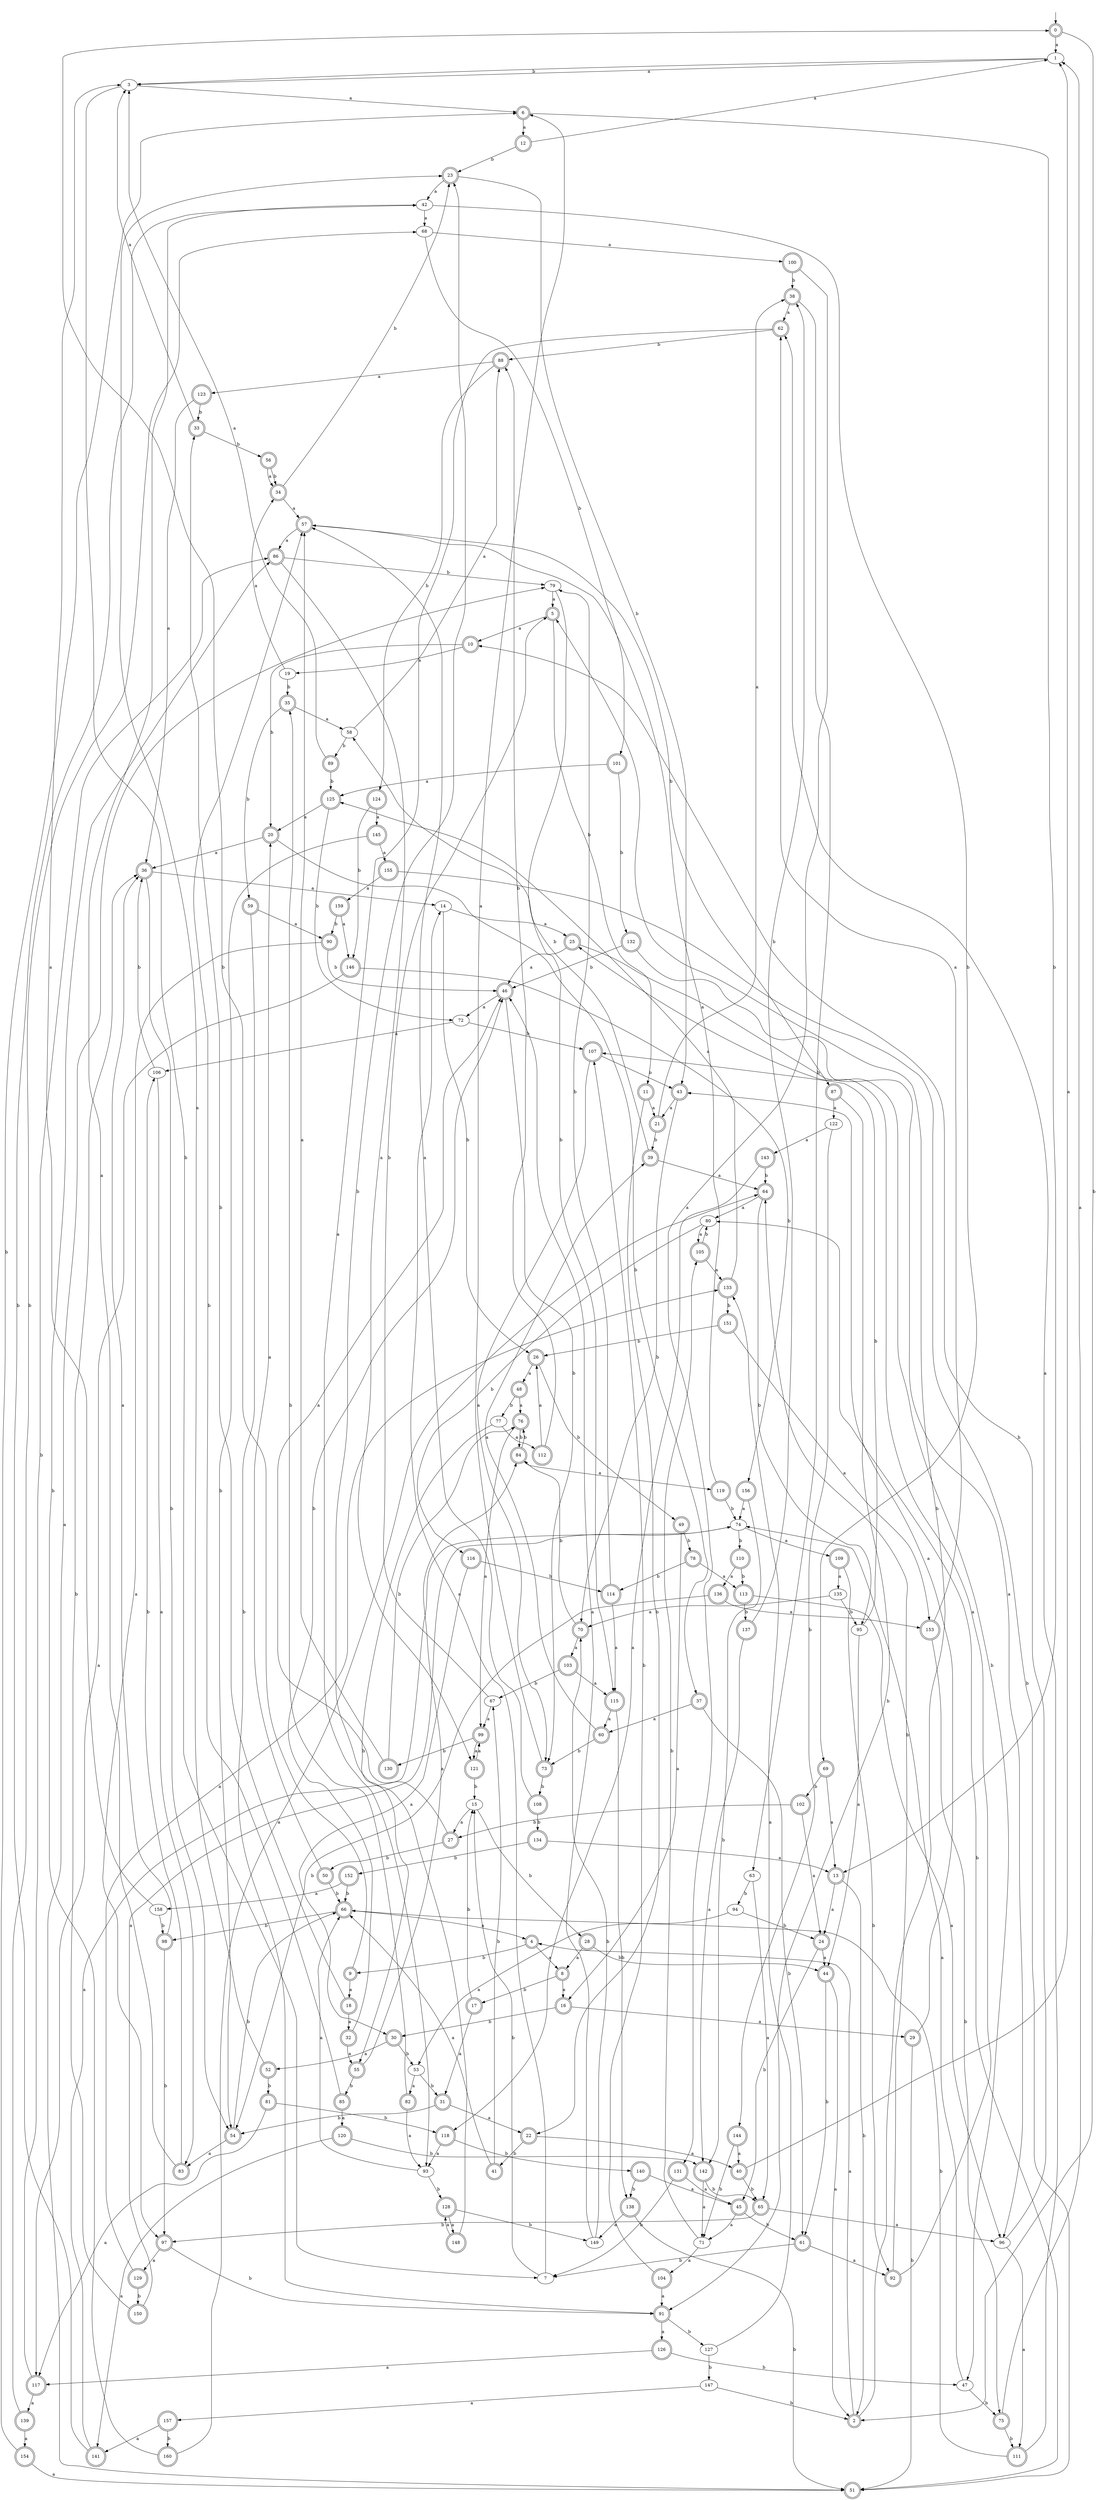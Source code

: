 digraph RandomDFA {
  __start0 [label="", shape=none];
  __start0 -> 0 [label=""];
  0 [shape=circle] [shape=doublecircle]
  0 -> 1 [label="a"]
  0 -> 2 [label="b"]
  1
  1 -> 3 [label="a"]
  1 -> 3 [label="b"]
  2 [shape=doublecircle]
  2 -> 4 [label="a"]
  2 -> 5 [label="b"]
  3
  3 -> 6 [label="a"]
  3 -> 7 [label="b"]
  4 [shape=doublecircle]
  4 -> 8 [label="a"]
  4 -> 9 [label="b"]
  5 [shape=doublecircle]
  5 -> 10 [label="a"]
  5 -> 11 [label="b"]
  6 [shape=doublecircle]
  6 -> 12 [label="a"]
  6 -> 13 [label="b"]
  7
  7 -> 14 [label="a"]
  7 -> 15 [label="b"]
  8 [shape=doublecircle]
  8 -> 16 [label="a"]
  8 -> 17 [label="b"]
  9 [shape=doublecircle]
  9 -> 18 [label="a"]
  9 -> 0 [label="b"]
  10 [shape=doublecircle]
  10 -> 19 [label="a"]
  10 -> 20 [label="b"]
  11 [shape=doublecircle]
  11 -> 21 [label="a"]
  11 -> 22 [label="b"]
  12 [shape=doublecircle]
  12 -> 1 [label="a"]
  12 -> 23 [label="b"]
  13 [shape=doublecircle]
  13 -> 24 [label="a"]
  13 -> 2 [label="b"]
  14
  14 -> 25 [label="a"]
  14 -> 26 [label="b"]
  15
  15 -> 27 [label="a"]
  15 -> 28 [label="b"]
  16 [shape=doublecircle]
  16 -> 29 [label="a"]
  16 -> 30 [label="b"]
  17 [shape=doublecircle]
  17 -> 31 [label="a"]
  17 -> 15 [label="b"]
  18 [shape=doublecircle]
  18 -> 32 [label="a"]
  18 -> 33 [label="b"]
  19
  19 -> 34 [label="a"]
  19 -> 35 [label="b"]
  20 [shape=doublecircle]
  20 -> 36 [label="a"]
  20 -> 37 [label="b"]
  21 [shape=doublecircle]
  21 -> 38 [label="a"]
  21 -> 39 [label="b"]
  22 [shape=doublecircle]
  22 -> 40 [label="a"]
  22 -> 41 [label="b"]
  23 [shape=doublecircle]
  23 -> 42 [label="a"]
  23 -> 43 [label="b"]
  24 [shape=doublecircle]
  24 -> 44 [label="a"]
  24 -> 45 [label="b"]
  25 [shape=doublecircle]
  25 -> 46 [label="a"]
  25 -> 47 [label="b"]
  26 [shape=doublecircle]
  26 -> 48 [label="a"]
  26 -> 49 [label="b"]
  27 [shape=doublecircle]
  27 -> 46 [label="a"]
  27 -> 50 [label="b"]
  28 [shape=doublecircle]
  28 -> 8 [label="a"]
  28 -> 44 [label="b"]
  29 [shape=doublecircle]
  29 -> 43 [label="a"]
  29 -> 51 [label="b"]
  30 [shape=doublecircle]
  30 -> 52 [label="a"]
  30 -> 53 [label="b"]
  31 [shape=doublecircle]
  31 -> 22 [label="a"]
  31 -> 54 [label="b"]
  32 [shape=doublecircle]
  32 -> 55 [label="a"]
  32 -> 46 [label="b"]
  33 [shape=doublecircle]
  33 -> 3 [label="a"]
  33 -> 56 [label="b"]
  34 [shape=doublecircle]
  34 -> 57 [label="a"]
  34 -> 23 [label="b"]
  35 [shape=doublecircle]
  35 -> 58 [label="a"]
  35 -> 59 [label="b"]
  36 [shape=doublecircle]
  36 -> 14 [label="a"]
  36 -> 54 [label="b"]
  37 [shape=doublecircle]
  37 -> 60 [label="a"]
  37 -> 61 [label="b"]
  38 [shape=doublecircle]
  38 -> 62 [label="a"]
  38 -> 63 [label="b"]
  39 [shape=doublecircle]
  39 -> 64 [label="a"]
  39 -> 58 [label="b"]
  40 [shape=doublecircle]
  40 -> 1 [label="a"]
  40 -> 65 [label="b"]
  41 [shape=doublecircle]
  41 -> 66 [label="a"]
  41 -> 67 [label="b"]
  42
  42 -> 68 [label="a"]
  42 -> 69 [label="b"]
  43 [shape=doublecircle]
  43 -> 21 [label="a"]
  43 -> 70 [label="b"]
  44 [shape=doublecircle]
  44 -> 2 [label="a"]
  44 -> 61 [label="b"]
  45 [shape=doublecircle]
  45 -> 71 [label="a"]
  45 -> 61 [label="b"]
  46 [shape=doublecircle]
  46 -> 72 [label="a"]
  46 -> 73 [label="b"]
  47
  47 -> 74 [label="a"]
  47 -> 75 [label="b"]
  48 [shape=doublecircle]
  48 -> 76 [label="a"]
  48 -> 77 [label="b"]
  49 [shape=doublecircle]
  49 -> 16 [label="a"]
  49 -> 78 [label="b"]
  50 [shape=doublecircle]
  50 -> 20 [label="a"]
  50 -> 66 [label="b"]
  51 [shape=doublecircle]
  51 -> 79 [label="a"]
  51 -> 80 [label="b"]
  52 [shape=doublecircle]
  52 -> 23 [label="a"]
  52 -> 81 [label="b"]
  53
  53 -> 82 [label="a"]
  53 -> 31 [label="b"]
  54 [shape=doublecircle]
  54 -> 83 [label="a"]
  54 -> 66 [label="b"]
  55 [shape=doublecircle]
  55 -> 84 [label="a"]
  55 -> 85 [label="b"]
  56 [shape=doublecircle]
  56 -> 34 [label="a"]
  56 -> 34 [label="b"]
  57 [shape=doublecircle]
  57 -> 86 [label="a"]
  57 -> 87 [label="b"]
  58
  58 -> 88 [label="a"]
  58 -> 89 [label="b"]
  59 [shape=doublecircle]
  59 -> 90 [label="a"]
  59 -> 91 [label="b"]
  60 [shape=doublecircle]
  60 -> 39 [label="a"]
  60 -> 73 [label="b"]
  61 [shape=doublecircle]
  61 -> 92 [label="a"]
  61 -> 7 [label="b"]
  62 [shape=doublecircle]
  62 -> 93 [label="a"]
  62 -> 88 [label="b"]
  63
  63 -> 65 [label="a"]
  63 -> 94 [label="b"]
  64 [shape=doublecircle]
  64 -> 80 [label="a"]
  64 -> 95 [label="b"]
  65 [shape=doublecircle]
  65 -> 96 [label="a"]
  65 -> 97 [label="b"]
  66 [shape=doublecircle]
  66 -> 4 [label="a"]
  66 -> 98 [label="b"]
  67
  67 -> 99 [label="a"]
  67 -> 5 [label="b"]
  68
  68 -> 100 [label="a"]
  68 -> 101 [label="b"]
  69 [shape=doublecircle]
  69 -> 13 [label="a"]
  69 -> 102 [label="b"]
  70 [shape=doublecircle]
  70 -> 103 [label="a"]
  70 -> 84 [label="b"]
  71
  71 -> 104 [label="a"]
  71 -> 105 [label="b"]
  72
  72 -> 106 [label="a"]
  72 -> 107 [label="b"]
  73 [shape=doublecircle]
  73 -> 6 [label="a"]
  73 -> 108 [label="b"]
  74
  74 -> 109 [label="a"]
  74 -> 110 [label="b"]
  75 [shape=doublecircle]
  75 -> 1 [label="a"]
  75 -> 111 [label="b"]
  76 [shape=doublecircle]
  76 -> 99 [label="a"]
  76 -> 84 [label="b"]
  77
  77 -> 112 [label="a"]
  77 -> 55 [label="b"]
  78 [shape=doublecircle]
  78 -> 113 [label="a"]
  78 -> 114 [label="b"]
  79
  79 -> 5 [label="a"]
  79 -> 115 [label="b"]
  80
  80 -> 105 [label="a"]
  80 -> 116 [label="b"]
  81 [shape=doublecircle]
  81 -> 117 [label="a"]
  81 -> 118 [label="b"]
  82 [shape=doublecircle]
  82 -> 93 [label="a"]
  82 -> 35 [label="b"]
  83 [shape=doublecircle]
  83 -> 42 [label="a"]
  83 -> 106 [label="b"]
  84 [shape=doublecircle]
  84 -> 119 [label="a"]
  84 -> 76 [label="b"]
  85 [shape=doublecircle]
  85 -> 120 [label="a"]
  85 -> 57 [label="b"]
  86 [shape=doublecircle]
  86 -> 121 [label="a"]
  86 -> 79 [label="b"]
  87 [shape=doublecircle]
  87 -> 122 [label="a"]
  87 -> 91 [label="b"]
  88 [shape=doublecircle]
  88 -> 123 [label="a"]
  88 -> 124 [label="b"]
  89 [shape=doublecircle]
  89 -> 3 [label="a"]
  89 -> 125 [label="b"]
  90 [shape=doublecircle]
  90 -> 97 [label="a"]
  90 -> 46 [label="b"]
  91 [shape=doublecircle]
  91 -> 126 [label="a"]
  91 -> 127 [label="b"]
  92 [shape=doublecircle]
  92 -> 25 [label="a"]
  92 -> 64 [label="b"]
  93
  93 -> 66 [label="a"]
  93 -> 128 [label="b"]
  94
  94 -> 53 [label="a"]
  94 -> 24 [label="b"]
  95
  95 -> 44 [label="a"]
  95 -> 107 [label="b"]
  96
  96 -> 111 [label="a"]
  96 -> 10 [label="b"]
  97 [shape=doublecircle]
  97 -> 129 [label="a"]
  97 -> 91 [label="b"]
  98 [shape=doublecircle]
  98 -> 36 [label="a"]
  98 -> 97 [label="b"]
  99 [shape=doublecircle]
  99 -> 121 [label="a"]
  99 -> 130 [label="b"]
  100 [shape=doublecircle]
  100 -> 131 [label="a"]
  100 -> 38 [label="b"]
  101 [shape=doublecircle]
  101 -> 125 [label="a"]
  101 -> 132 [label="b"]
  102 [shape=doublecircle]
  102 -> 24 [label="a"]
  102 -> 27 [label="b"]
  103 [shape=doublecircle]
  103 -> 115 [label="a"]
  103 -> 67 [label="b"]
  104 [shape=doublecircle]
  104 -> 91 [label="a"]
  104 -> 107 [label="b"]
  105 [shape=doublecircle]
  105 -> 133 [label="a"]
  105 -> 80 [label="b"]
  106
  106 -> 83 [label="a"]
  106 -> 36 [label="b"]
  107 [shape=doublecircle]
  107 -> 73 [label="a"]
  107 -> 43 [label="b"]
  108 [shape=doublecircle]
  108 -> 57 [label="a"]
  108 -> 134 [label="b"]
  109 [shape=doublecircle]
  109 -> 135 [label="a"]
  109 -> 92 [label="b"]
  110 [shape=doublecircle]
  110 -> 136 [label="a"]
  110 -> 113 [label="b"]
  111 [shape=doublecircle]
  111 -> 62 [label="a"]
  111 -> 66 [label="b"]
  112 [shape=doublecircle]
  112 -> 26 [label="a"]
  112 -> 88 [label="b"]
  113 [shape=doublecircle]
  113 -> 96 [label="a"]
  113 -> 137 [label="b"]
  114 [shape=doublecircle]
  114 -> 115 [label="a"]
  114 -> 79 [label="b"]
  115 [shape=doublecircle]
  115 -> 60 [label="a"]
  115 -> 138 [label="b"]
  116 [shape=doublecircle]
  116 -> 30 [label="a"]
  116 -> 114 [label="b"]
  117 [shape=doublecircle]
  117 -> 139 [label="a"]
  117 -> 86 [label="b"]
  118 [shape=doublecircle]
  118 -> 93 [label="a"]
  118 -> 140 [label="b"]
  119 [shape=doublecircle]
  119 -> 57 [label="a"]
  119 -> 74 [label="b"]
  120 [shape=doublecircle]
  120 -> 141 [label="a"]
  120 -> 142 [label="b"]
  121 [shape=doublecircle]
  121 -> 99 [label="a"]
  121 -> 15 [label="b"]
  122
  122 -> 143 [label="a"]
  122 -> 144 [label="b"]
  123 [shape=doublecircle]
  123 -> 36 [label="a"]
  123 -> 33 [label="b"]
  124 [shape=doublecircle]
  124 -> 145 [label="a"]
  124 -> 146 [label="b"]
  125 [shape=doublecircle]
  125 -> 20 [label="a"]
  125 -> 72 [label="b"]
  126 [shape=doublecircle]
  126 -> 117 [label="a"]
  126 -> 47 [label="b"]
  127
  127 -> 133 [label="a"]
  127 -> 147 [label="b"]
  128 [shape=doublecircle]
  128 -> 148 [label="a"]
  128 -> 149 [label="b"]
  129 [shape=doublecircle]
  129 -> 133 [label="a"]
  129 -> 150 [label="b"]
  130 [shape=doublecircle]
  130 -> 57 [label="a"]
  130 -> 76 [label="b"]
  131 [shape=doublecircle]
  131 -> 45 [label="a"]
  131 -> 7 [label="b"]
  132 [shape=doublecircle]
  132 -> 96 [label="a"]
  132 -> 46 [label="b"]
  133 [shape=doublecircle]
  133 -> 125 [label="a"]
  133 -> 151 [label="b"]
  134 [shape=doublecircle]
  134 -> 13 [label="a"]
  134 -> 152 [label="b"]
  135
  135 -> 70 [label="a"]
  135 -> 95 [label="b"]
  136 [shape=doublecircle]
  136 -> 153 [label="a"]
  136 -> 54 [label="b"]
  137 [shape=doublecircle]
  137 -> 142 [label="a"]
  137 -> 38 [label="b"]
  138 [shape=doublecircle]
  138 -> 149 [label="a"]
  138 -> 51 [label="b"]
  139 [shape=doublecircle]
  139 -> 154 [label="a"]
  139 -> 68 [label="b"]
  140 [shape=doublecircle]
  140 -> 45 [label="a"]
  140 -> 138 [label="b"]
  141 [shape=doublecircle]
  141 -> 74 [label="a"]
  141 -> 42 [label="b"]
  142 [shape=doublecircle]
  142 -> 71 [label="a"]
  142 -> 65 [label="b"]
  143 [shape=doublecircle]
  143 -> 118 [label="a"]
  143 -> 64 [label="b"]
  144 [shape=doublecircle]
  144 -> 40 [label="a"]
  144 -> 71 [label="b"]
  145 [shape=doublecircle]
  145 -> 155 [label="a"]
  145 -> 54 [label="b"]
  146 [shape=doublecircle]
  146 -> 117 [label="a"]
  146 -> 156 [label="b"]
  147
  147 -> 157 [label="a"]
  147 -> 2 [label="b"]
  148 [shape=doublecircle]
  148 -> 128 [label="a"]
  148 -> 23 [label="b"]
  149
  149 -> 46 [label="a"]
  149 -> 70 [label="b"]
  150 [shape=doublecircle]
  150 -> 74 [label="a"]
  150 -> 36 [label="b"]
  151 [shape=doublecircle]
  151 -> 153 [label="a"]
  151 -> 26 [label="b"]
  152 [shape=doublecircle]
  152 -> 158 [label="a"]
  152 -> 66 [label="b"]
  153 [shape=doublecircle]
  153 -> 62 [label="a"]
  153 -> 75 [label="b"]
  154 [shape=doublecircle]
  154 -> 51 [label="a"]
  154 -> 6 [label="b"]
  155 [shape=doublecircle]
  155 -> 159 [label="a"]
  155 -> 51 [label="b"]
  156 [shape=doublecircle]
  156 -> 74 [label="a"]
  156 -> 142 [label="b"]
  157 [shape=doublecircle]
  157 -> 141 [label="a"]
  157 -> 160 [label="b"]
  158
  158 -> 3 [label="a"]
  158 -> 98 [label="b"]
  159 [shape=doublecircle]
  159 -> 146 [label="a"]
  159 -> 90 [label="b"]
  160 [shape=doublecircle]
  160 -> 64 [label="a"]
  160 -> 86 [label="b"]
}
